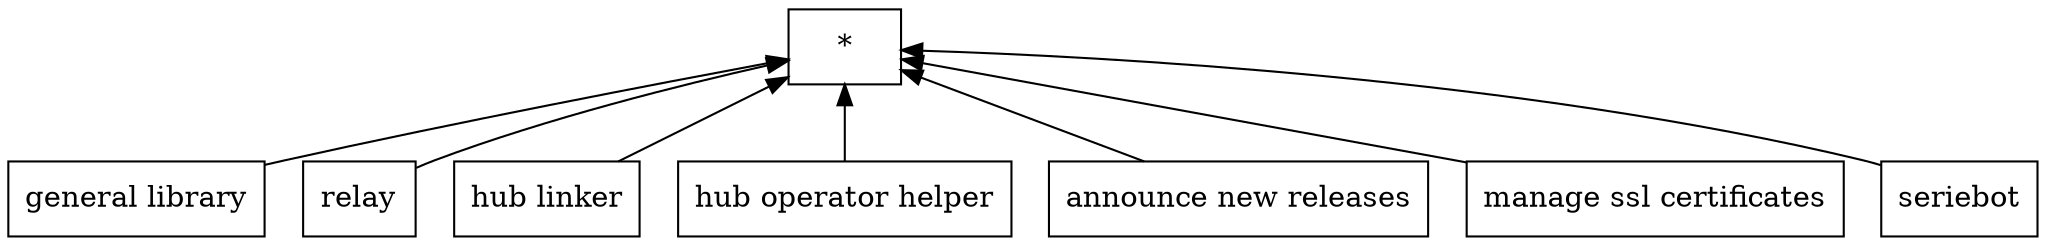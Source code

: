 digraph G { 
 rankdir=BT;
 subgraph ba { 
1 [shape=record,label="{general library}"];
2 [shape=record,label="{relay}"];
3 [shape=record,label="{hub linker}"];
4 [shape=record,label="{hub operator helper}"];
5 [shape=record,label="{announce new releases}"];
6 [shape=record,label="{manage ssl certificates}"];
7 [shape=record,label="{seriebot}"];
8 [shape=record,label="{*}"];
1 -> 8
2 -> 8
3 -> 8
4 -> 8
5 -> 8
6 -> 8
7 -> 8
}}